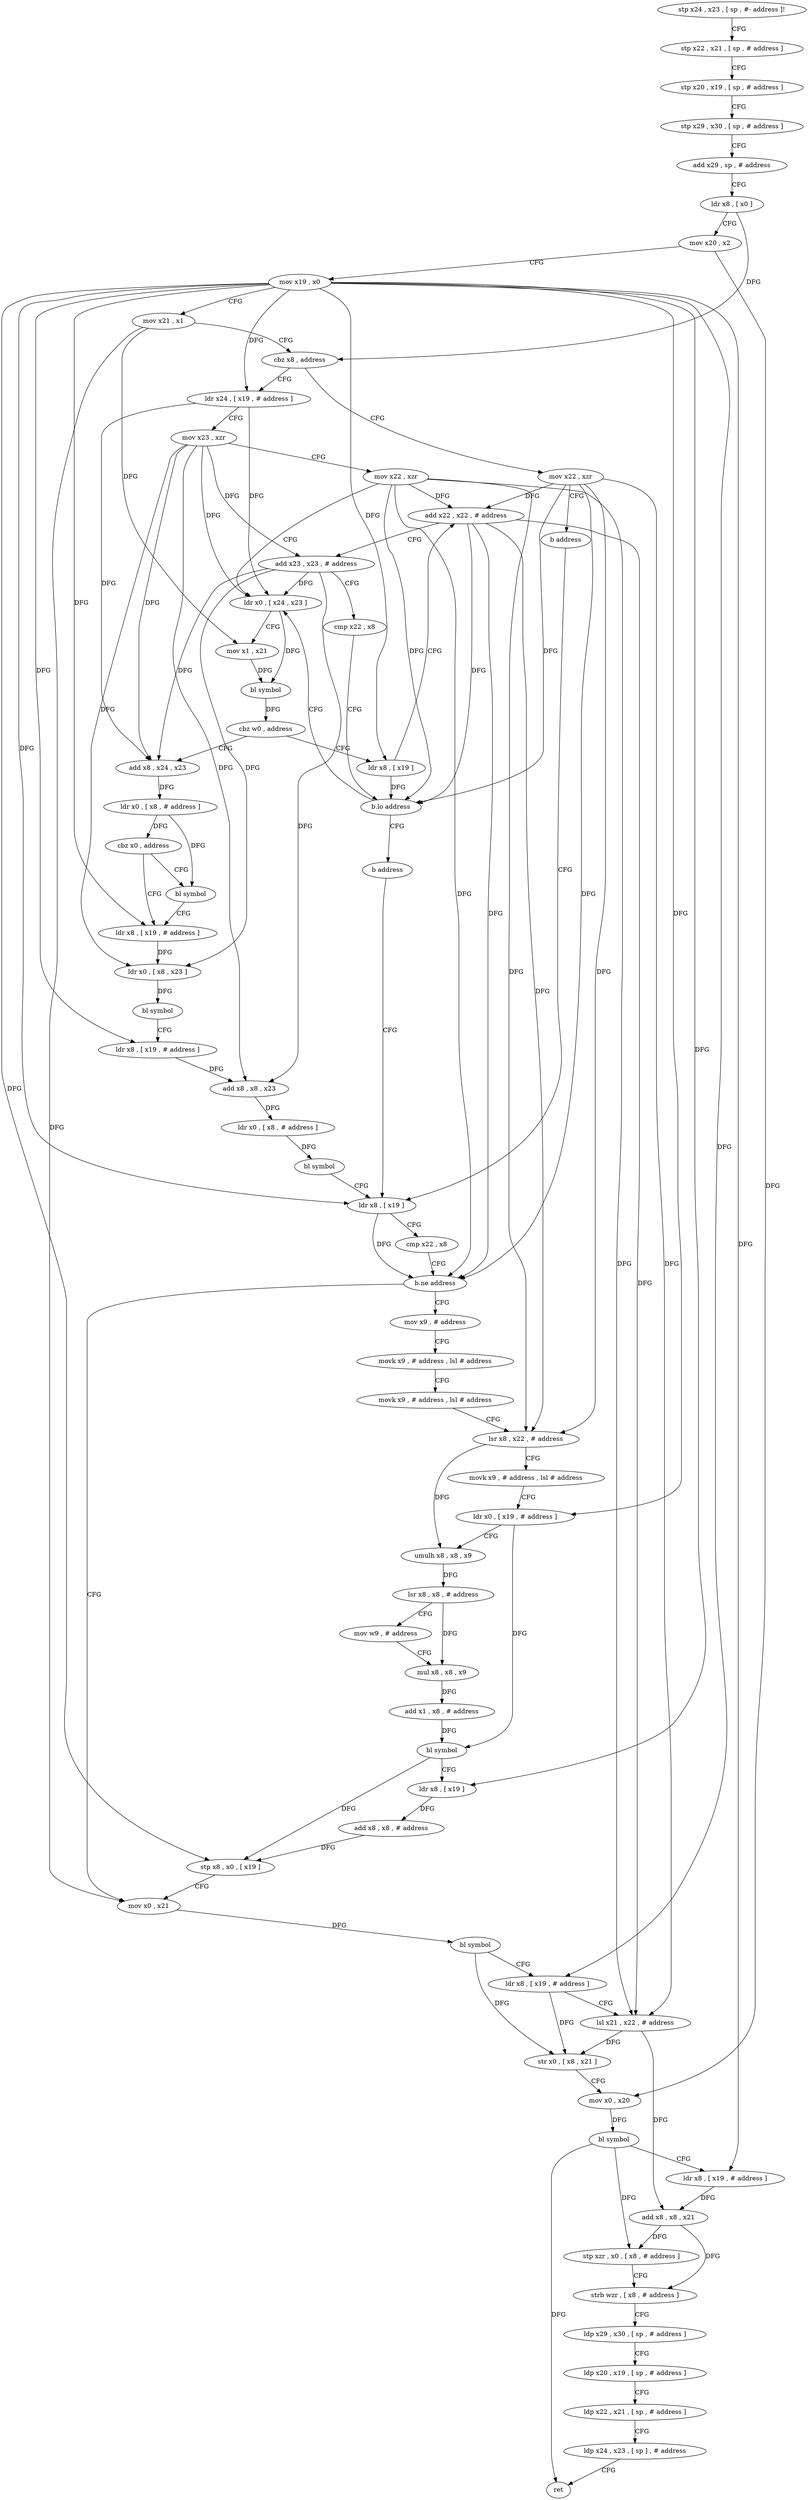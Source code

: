 digraph "func" {
"133856" [label = "stp x24 , x23 , [ sp , #- address ]!" ]
"133860" [label = "stp x22 , x21 , [ sp , # address ]" ]
"133864" [label = "stp x20 , x19 , [ sp , # address ]" ]
"133868" [label = "stp x29 , x30 , [ sp , # address ]" ]
"133872" [label = "add x29 , sp , # address" ]
"133876" [label = "ldr x8 , [ x0 ]" ]
"133880" [label = "mov x20 , x2" ]
"133884" [label = "mov x19 , x0" ]
"133888" [label = "mov x21 , x1" ]
"133892" [label = "cbz x8 , address" ]
"133948" [label = "mov x22 , xzr" ]
"133896" [label = "ldr x24 , [ x19 , # address ]" ]
"133952" [label = "b address" ]
"134000" [label = "ldr x8 , [ x19 ]" ]
"133900" [label = "mov x23 , xzr" ]
"133904" [label = "mov x22 , xzr" ]
"133908" [label = "ldr x0 , [ x24 , x23 ]" ]
"134004" [label = "cmp x22 , x8" ]
"134008" [label = "b.ne address" ]
"134072" [label = "mov x0 , x21" ]
"134012" [label = "mov x9 , # address" ]
"133956" [label = "add x8 , x24 , x23" ]
"133960" [label = "ldr x0 , [ x8 , # address ]" ]
"133964" [label = "cbz x0 , address" ]
"133972" [label = "ldr x8 , [ x19 , # address ]" ]
"133968" [label = "bl symbol" ]
"133924" [label = "ldr x8 , [ x19 ]" ]
"133928" [label = "add x22 , x22 , # address" ]
"133932" [label = "add x23 , x23 , # address" ]
"133936" [label = "cmp x22 , x8" ]
"133940" [label = "b.lo address" ]
"133944" [label = "b address" ]
"134076" [label = "bl symbol" ]
"134080" [label = "ldr x8 , [ x19 , # address ]" ]
"134084" [label = "lsl x21 , x22 , # address" ]
"134088" [label = "str x0 , [ x8 , x21 ]" ]
"134092" [label = "mov x0 , x20" ]
"134096" [label = "bl symbol" ]
"134100" [label = "ldr x8 , [ x19 , # address ]" ]
"134104" [label = "add x8 , x8 , x21" ]
"134108" [label = "stp xzr , x0 , [ x8 , # address ]" ]
"134112" [label = "strb wzr , [ x8 , # address ]" ]
"134116" [label = "ldp x29 , x30 , [ sp , # address ]" ]
"134120" [label = "ldp x20 , x19 , [ sp , # address ]" ]
"134124" [label = "ldp x22 , x21 , [ sp , # address ]" ]
"134128" [label = "ldp x24 , x23 , [ sp ] , # address" ]
"134132" [label = "ret" ]
"134016" [label = "movk x9 , # address , lsl # address" ]
"134020" [label = "movk x9 , # address , lsl # address" ]
"134024" [label = "lsr x8 , x22 , # address" ]
"134028" [label = "movk x9 , # address , lsl # address" ]
"134032" [label = "ldr x0 , [ x19 , # address ]" ]
"134036" [label = "umulh x8 , x8 , x9" ]
"134040" [label = "lsr x8 , x8 , # address" ]
"134044" [label = "mov w9 , # address" ]
"134048" [label = "mul x8 , x8 , x9" ]
"134052" [label = "add x1 , x8 , # address" ]
"134056" [label = "bl symbol" ]
"134060" [label = "ldr x8 , [ x19 ]" ]
"134064" [label = "add x8 , x8 , # address" ]
"134068" [label = "stp x8 , x0 , [ x19 ]" ]
"133976" [label = "ldr x0 , [ x8 , x23 ]" ]
"133980" [label = "bl symbol" ]
"133984" [label = "ldr x8 , [ x19 , # address ]" ]
"133988" [label = "add x8 , x8 , x23" ]
"133992" [label = "ldr x0 , [ x8 , # address ]" ]
"133996" [label = "bl symbol" ]
"133912" [label = "mov x1 , x21" ]
"133916" [label = "bl symbol" ]
"133920" [label = "cbz w0 , address" ]
"133856" -> "133860" [ label = "CFG" ]
"133860" -> "133864" [ label = "CFG" ]
"133864" -> "133868" [ label = "CFG" ]
"133868" -> "133872" [ label = "CFG" ]
"133872" -> "133876" [ label = "CFG" ]
"133876" -> "133880" [ label = "CFG" ]
"133876" -> "133892" [ label = "DFG" ]
"133880" -> "133884" [ label = "CFG" ]
"133880" -> "134092" [ label = "DFG" ]
"133884" -> "133888" [ label = "CFG" ]
"133884" -> "133896" [ label = "DFG" ]
"133884" -> "134000" [ label = "DFG" ]
"133884" -> "134080" [ label = "DFG" ]
"133884" -> "134100" [ label = "DFG" ]
"133884" -> "134032" [ label = "DFG" ]
"133884" -> "134060" [ label = "DFG" ]
"133884" -> "134068" [ label = "DFG" ]
"133884" -> "133924" [ label = "DFG" ]
"133884" -> "133972" [ label = "DFG" ]
"133884" -> "133984" [ label = "DFG" ]
"133888" -> "133892" [ label = "CFG" ]
"133888" -> "133912" [ label = "DFG" ]
"133888" -> "134072" [ label = "DFG" ]
"133892" -> "133948" [ label = "CFG" ]
"133892" -> "133896" [ label = "CFG" ]
"133948" -> "133952" [ label = "CFG" ]
"133948" -> "134008" [ label = "DFG" ]
"133948" -> "134084" [ label = "DFG" ]
"133948" -> "134024" [ label = "DFG" ]
"133948" -> "133928" [ label = "DFG" ]
"133948" -> "133940" [ label = "DFG" ]
"133896" -> "133900" [ label = "CFG" ]
"133896" -> "133908" [ label = "DFG" ]
"133896" -> "133956" [ label = "DFG" ]
"133952" -> "134000" [ label = "CFG" ]
"134000" -> "134004" [ label = "CFG" ]
"134000" -> "134008" [ label = "DFG" ]
"133900" -> "133904" [ label = "CFG" ]
"133900" -> "133908" [ label = "DFG" ]
"133900" -> "133956" [ label = "DFG" ]
"133900" -> "133932" [ label = "DFG" ]
"133900" -> "133976" [ label = "DFG" ]
"133900" -> "133988" [ label = "DFG" ]
"133904" -> "133908" [ label = "CFG" ]
"133904" -> "134008" [ label = "DFG" ]
"133904" -> "134084" [ label = "DFG" ]
"133904" -> "134024" [ label = "DFG" ]
"133904" -> "133928" [ label = "DFG" ]
"133904" -> "133940" [ label = "DFG" ]
"133908" -> "133912" [ label = "CFG" ]
"133908" -> "133916" [ label = "DFG" ]
"134004" -> "134008" [ label = "CFG" ]
"134008" -> "134072" [ label = "CFG" ]
"134008" -> "134012" [ label = "CFG" ]
"134072" -> "134076" [ label = "DFG" ]
"134012" -> "134016" [ label = "CFG" ]
"133956" -> "133960" [ label = "DFG" ]
"133960" -> "133964" [ label = "DFG" ]
"133960" -> "133968" [ label = "DFG" ]
"133964" -> "133972" [ label = "CFG" ]
"133964" -> "133968" [ label = "CFG" ]
"133972" -> "133976" [ label = "DFG" ]
"133968" -> "133972" [ label = "CFG" ]
"133924" -> "133928" [ label = "CFG" ]
"133924" -> "133940" [ label = "DFG" ]
"133928" -> "133932" [ label = "CFG" ]
"133928" -> "134084" [ label = "DFG" ]
"133928" -> "134024" [ label = "DFG" ]
"133928" -> "134008" [ label = "DFG" ]
"133928" -> "133940" [ label = "DFG" ]
"133932" -> "133936" [ label = "CFG" ]
"133932" -> "133908" [ label = "DFG" ]
"133932" -> "133956" [ label = "DFG" ]
"133932" -> "133976" [ label = "DFG" ]
"133932" -> "133988" [ label = "DFG" ]
"133936" -> "133940" [ label = "CFG" ]
"133940" -> "133908" [ label = "CFG" ]
"133940" -> "133944" [ label = "CFG" ]
"133944" -> "134000" [ label = "CFG" ]
"134076" -> "134080" [ label = "CFG" ]
"134076" -> "134088" [ label = "DFG" ]
"134080" -> "134084" [ label = "CFG" ]
"134080" -> "134088" [ label = "DFG" ]
"134084" -> "134088" [ label = "DFG" ]
"134084" -> "134104" [ label = "DFG" ]
"134088" -> "134092" [ label = "CFG" ]
"134092" -> "134096" [ label = "DFG" ]
"134096" -> "134100" [ label = "CFG" ]
"134096" -> "134108" [ label = "DFG" ]
"134096" -> "134132" [ label = "DFG" ]
"134100" -> "134104" [ label = "DFG" ]
"134104" -> "134108" [ label = "DFG" ]
"134104" -> "134112" [ label = "DFG" ]
"134108" -> "134112" [ label = "CFG" ]
"134112" -> "134116" [ label = "CFG" ]
"134116" -> "134120" [ label = "CFG" ]
"134120" -> "134124" [ label = "CFG" ]
"134124" -> "134128" [ label = "CFG" ]
"134128" -> "134132" [ label = "CFG" ]
"134016" -> "134020" [ label = "CFG" ]
"134020" -> "134024" [ label = "CFG" ]
"134024" -> "134028" [ label = "CFG" ]
"134024" -> "134036" [ label = "DFG" ]
"134028" -> "134032" [ label = "CFG" ]
"134032" -> "134036" [ label = "CFG" ]
"134032" -> "134056" [ label = "DFG" ]
"134036" -> "134040" [ label = "DFG" ]
"134040" -> "134044" [ label = "CFG" ]
"134040" -> "134048" [ label = "DFG" ]
"134044" -> "134048" [ label = "CFG" ]
"134048" -> "134052" [ label = "DFG" ]
"134052" -> "134056" [ label = "DFG" ]
"134056" -> "134060" [ label = "CFG" ]
"134056" -> "134068" [ label = "DFG" ]
"134060" -> "134064" [ label = "DFG" ]
"134064" -> "134068" [ label = "DFG" ]
"134068" -> "134072" [ label = "CFG" ]
"133976" -> "133980" [ label = "DFG" ]
"133980" -> "133984" [ label = "CFG" ]
"133984" -> "133988" [ label = "DFG" ]
"133988" -> "133992" [ label = "DFG" ]
"133992" -> "133996" [ label = "DFG" ]
"133996" -> "134000" [ label = "CFG" ]
"133912" -> "133916" [ label = "DFG" ]
"133916" -> "133920" [ label = "DFG" ]
"133920" -> "133956" [ label = "CFG" ]
"133920" -> "133924" [ label = "CFG" ]
}
